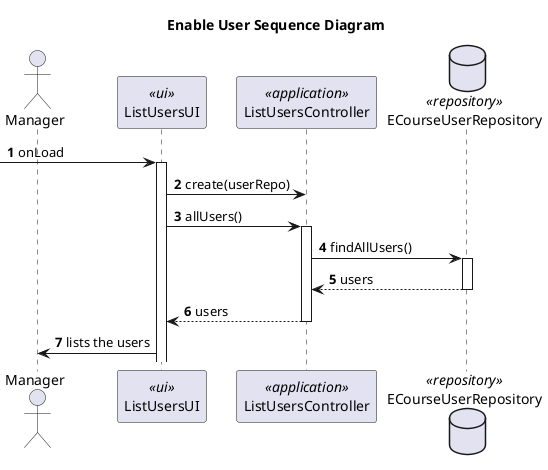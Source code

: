 @startuml

title Enable User Sequence Diagram

autonumber
actor Manager as M
participant "ListUsersUI" as UI <<ui>>
participant "ListUsersController" as CTRL <<application>>
database "ECourseUserRepository" as REPO <<repository>>


-> UI : onLoad
activate UI
UI -> CTRL : create(userRepo)
UI -> CTRL : allUsers()
activate CTRL
CTRL -> REPO : findAllUsers()
activate REPO
REPO --> CTRL : users
deactivate REPO
CTRL --> UI : users
deactivate CTRL
UI -> M : lists the users


@enduml
